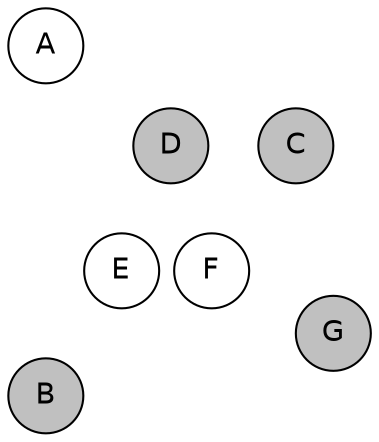 
graph {

layout = circo;
mindist = .1

node [shape = circle, fontname = Helvetica, margin = 0, style = filled]
edge [style=invis]

subgraph 1 {
	E -- F -- F# -- G -- G# -- A -- A# -- B -- C -- C# -- D -- D# -- E
}

C [fillcolor = gray];
C# [fillcolor = gray];
D [fillcolor = gray];
D# [fillcolor = white];
E [fillcolor = white];
F [fillcolor = white];
F# [fillcolor = gray];
G [fillcolor = gray];
G# [fillcolor = white];
A [fillcolor = white];
A# [fillcolor = cadetblue1];
B [fillcolor = gray];
}
